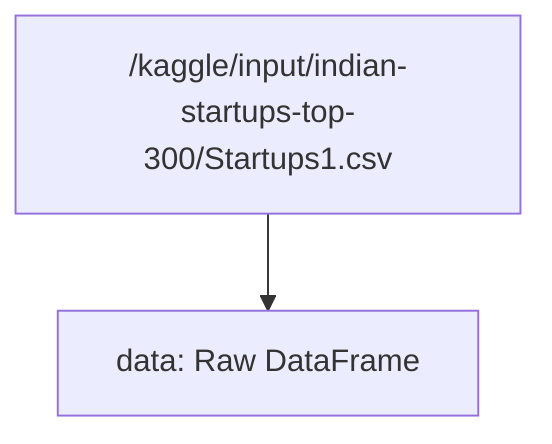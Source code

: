 flowchart TD
    A["/kaggle/input/indian-startups-top-300/Startups1.csv"] 
    B["data: Raw DataFrame"]
    A --> B